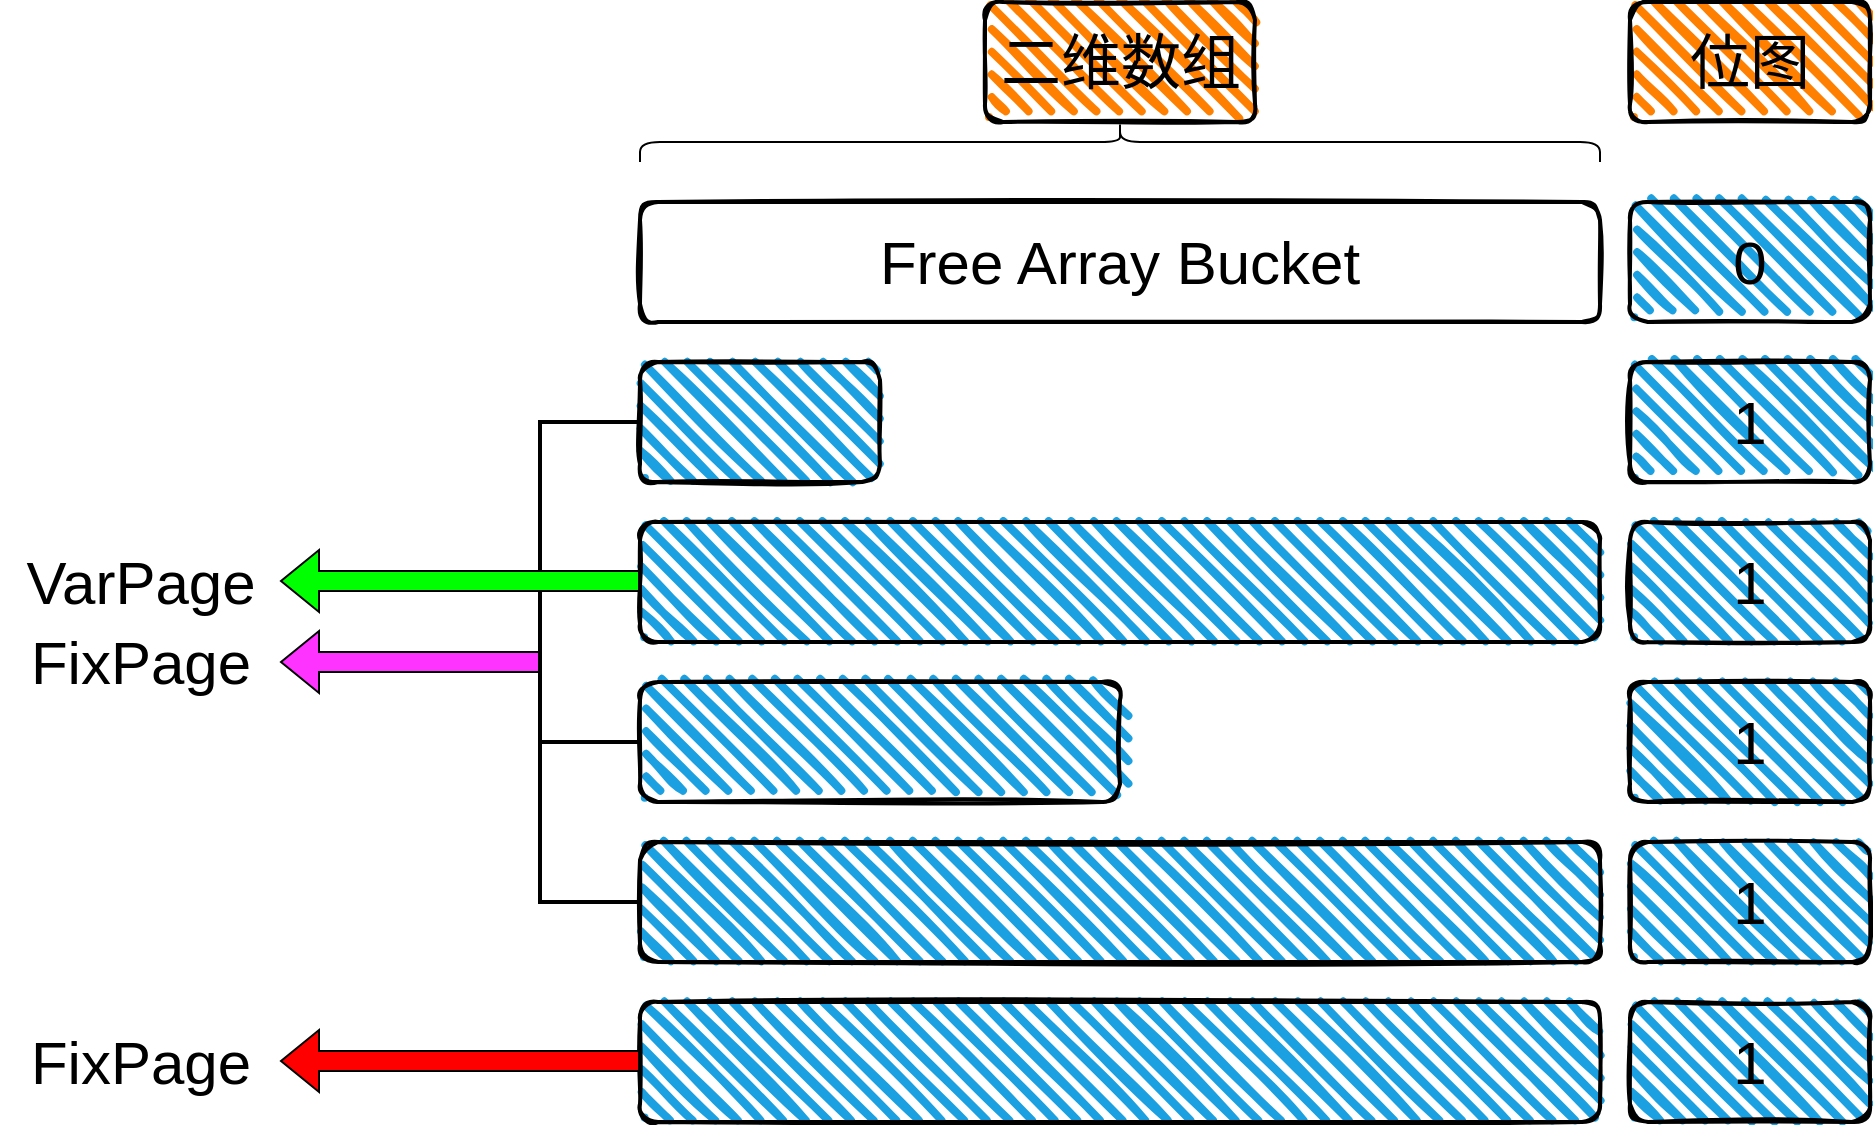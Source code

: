 <mxfile version="20.8.5" type="github">
  <diagram id="M6EHaw0311H0_tJGI7Wd" name="第 1 页">
    <mxGraphModel dx="1877" dy="582" grid="1" gridSize="10" guides="1" tooltips="1" connect="1" arrows="1" fold="1" page="1" pageScale="1" pageWidth="827" pageHeight="1169" math="0" shadow="0">
      <root>
        <mxCell id="0" />
        <mxCell id="1" parent="0" />
        <mxCell id="HAXV3gpLh5YKWVYcCZqq-2" value="二维数组" style="rounded=1;whiteSpace=wrap;html=1;strokeWidth=2;fillWeight=4;hachureGap=8;hachureAngle=45;fillColor=#FF8000;sketch=1;fontSize=30;" vertex="1" parent="1">
          <mxGeometry x="367.5" y="70" width="135" height="60" as="geometry" />
        </mxCell>
        <mxCell id="HAXV3gpLh5YKWVYcCZqq-3" value="" style="shape=curlyBracket;whiteSpace=wrap;html=1;rounded=1;labelPosition=left;verticalLabelPosition=middle;align=right;verticalAlign=middle;fontSize=30;rotation=90;" vertex="1" parent="1">
          <mxGeometry x="425" y="-100" width="20" height="480" as="geometry" />
        </mxCell>
        <mxCell id="HAXV3gpLh5YKWVYcCZqq-6" value="" style="rounded=1;whiteSpace=wrap;html=1;strokeWidth=2;fillWeight=4;hachureGap=8;hachureAngle=45;fillColor=#1ba1e2;sketch=1;fontSize=30;" vertex="1" parent="1">
          <mxGeometry x="195" y="250" width="120" height="60" as="geometry" />
        </mxCell>
        <mxCell id="HAXV3gpLh5YKWVYcCZqq-7" value="" style="rounded=1;whiteSpace=wrap;html=1;strokeWidth=2;fillWeight=4;hachureGap=8;hachureAngle=45;fillColor=#1ba1e2;sketch=1;fontSize=30;" vertex="1" parent="1">
          <mxGeometry x="195" y="490" width="480" height="60" as="geometry" />
        </mxCell>
        <mxCell id="HAXV3gpLh5YKWVYcCZqq-8" value="" style="rounded=1;whiteSpace=wrap;html=1;strokeWidth=2;fillWeight=4;hachureGap=8;hachureAngle=45;fillColor=#1ba1e2;sketch=1;fontSize=30;" vertex="1" parent="1">
          <mxGeometry x="195" y="570" width="480" height="60" as="geometry" />
        </mxCell>
        <mxCell id="HAXV3gpLh5YKWVYcCZqq-9" value="" style="rounded=1;whiteSpace=wrap;html=1;strokeWidth=2;fillWeight=4;hachureGap=8;hachureAngle=45;fillColor=#1ba1e2;sketch=1;fontSize=30;" vertex="1" parent="1">
          <mxGeometry x="195" y="330" width="480" height="60" as="geometry" />
        </mxCell>
        <mxCell id="HAXV3gpLh5YKWVYcCZqq-11" value="" style="rounded=1;whiteSpace=wrap;html=1;strokeWidth=2;fillWeight=4;hachureGap=8;hachureAngle=45;fillColor=#1ba1e2;sketch=1;fontSize=30;" vertex="1" parent="1">
          <mxGeometry x="195" y="410" width="240" height="60" as="geometry" />
        </mxCell>
        <mxCell id="HAXV3gpLh5YKWVYcCZqq-23" value="" style="strokeWidth=2;html=1;shape=mxgraph.flowchart.annotation_1;align=left;pointerEvents=1;fontSize=30;" vertex="1" parent="1">
          <mxGeometry x="145" y="280" width="50" height="160" as="geometry" />
        </mxCell>
        <mxCell id="HAXV3gpLh5YKWVYcCZqq-24" value="" style="strokeWidth=2;html=1;shape=mxgraph.flowchart.annotation_1;align=left;pointerEvents=1;fontSize=30;" vertex="1" parent="1">
          <mxGeometry x="145" y="440" width="50" height="80" as="geometry" />
        </mxCell>
        <mxCell id="HAXV3gpLh5YKWVYcCZqq-30" value="" style="shape=flexArrow;endArrow=classic;html=1;rounded=0;fontSize=30;fillColor=#FF33FF;" edge="1" parent="1">
          <mxGeometry width="50" height="50" relative="1" as="geometry">
            <mxPoint x="145" y="400" as="sourcePoint" />
            <mxPoint x="15" y="400" as="targetPoint" />
          </mxGeometry>
        </mxCell>
        <mxCell id="HAXV3gpLh5YKWVYcCZqq-31" value="" style="shape=flexArrow;endArrow=classic;html=1;rounded=0;fontSize=30;fillColor=#00FF00;" edge="1" parent="1">
          <mxGeometry width="50" height="50" relative="1" as="geometry">
            <mxPoint x="195" y="359.5" as="sourcePoint" />
            <mxPoint x="15" y="359.5" as="targetPoint" />
          </mxGeometry>
        </mxCell>
        <mxCell id="HAXV3gpLh5YKWVYcCZqq-32" value="" style="shape=flexArrow;endArrow=classic;html=1;rounded=0;fontSize=30;fillColor=#FF0000;" edge="1" parent="1">
          <mxGeometry width="50" height="50" relative="1" as="geometry">
            <mxPoint x="195" y="599.5" as="sourcePoint" />
            <mxPoint x="15" y="599.5" as="targetPoint" />
          </mxGeometry>
        </mxCell>
        <mxCell id="HAXV3gpLh5YKWVYcCZqq-33" value="Free Array Bucket" style="rounded=1;whiteSpace=wrap;html=1;strokeWidth=2;fillWeight=4;hachureGap=8;hachureAngle=45;sketch=1;fontSize=30;" vertex="1" parent="1">
          <mxGeometry x="195" y="170" width="480" height="60" as="geometry" />
        </mxCell>
        <mxCell id="HAXV3gpLh5YKWVYcCZqq-34" value="VarPage" style="text;html=1;align=center;verticalAlign=middle;resizable=0;points=[];autosize=1;strokeColor=none;fillColor=none;fontSize=30;" vertex="1" parent="1">
          <mxGeometry x="-125" y="335" width="140" height="50" as="geometry" />
        </mxCell>
        <mxCell id="HAXV3gpLh5YKWVYcCZqq-35" value="FixPage" style="text;html=1;align=center;verticalAlign=middle;resizable=0;points=[];autosize=1;strokeColor=none;fillColor=none;fontSize=30;" vertex="1" parent="1">
          <mxGeometry x="-120" y="375" width="130" height="50" as="geometry" />
        </mxCell>
        <mxCell id="HAXV3gpLh5YKWVYcCZqq-37" value="FixPage" style="text;html=1;align=center;verticalAlign=middle;resizable=0;points=[];autosize=1;strokeColor=none;fillColor=none;fontSize=30;" vertex="1" parent="1">
          <mxGeometry x="-120" y="575" width="130" height="50" as="geometry" />
        </mxCell>
        <mxCell id="HAXV3gpLh5YKWVYcCZqq-38" value="0" style="rounded=1;whiteSpace=wrap;html=1;strokeWidth=2;fillWeight=4;hachureGap=8;hachureAngle=45;fillColor=#1ba1e2;sketch=1;fontSize=30;" vertex="1" parent="1">
          <mxGeometry x="690" y="170" width="120" height="60" as="geometry" />
        </mxCell>
        <mxCell id="HAXV3gpLh5YKWVYcCZqq-39" value="1" style="rounded=1;whiteSpace=wrap;html=1;strokeWidth=2;fillWeight=4;hachureGap=8;hachureAngle=45;fillColor=#1ba1e2;sketch=1;fontSize=30;" vertex="1" parent="1">
          <mxGeometry x="690" y="250" width="120" height="60" as="geometry" />
        </mxCell>
        <mxCell id="HAXV3gpLh5YKWVYcCZqq-40" value="1" style="rounded=1;whiteSpace=wrap;html=1;strokeWidth=2;fillWeight=4;hachureGap=8;hachureAngle=45;fillColor=#1ba1e2;sketch=1;fontSize=30;" vertex="1" parent="1">
          <mxGeometry x="690" y="330" width="120" height="60" as="geometry" />
        </mxCell>
        <mxCell id="HAXV3gpLh5YKWVYcCZqq-41" value="1" style="rounded=1;whiteSpace=wrap;html=1;strokeWidth=2;fillWeight=4;hachureGap=8;hachureAngle=45;fillColor=#1ba1e2;sketch=1;fontSize=30;" vertex="1" parent="1">
          <mxGeometry x="690" y="410" width="120" height="60" as="geometry" />
        </mxCell>
        <mxCell id="HAXV3gpLh5YKWVYcCZqq-42" value="1" style="rounded=1;whiteSpace=wrap;html=1;strokeWidth=2;fillWeight=4;hachureGap=8;hachureAngle=45;fillColor=#1ba1e2;sketch=1;fontSize=30;" vertex="1" parent="1">
          <mxGeometry x="690" y="490" width="120" height="60" as="geometry" />
        </mxCell>
        <mxCell id="HAXV3gpLh5YKWVYcCZqq-43" value="1" style="rounded=1;whiteSpace=wrap;html=1;strokeWidth=2;fillWeight=4;hachureGap=8;hachureAngle=45;fillColor=#1ba1e2;sketch=1;fontSize=30;" vertex="1" parent="1">
          <mxGeometry x="690" y="570" width="120" height="60" as="geometry" />
        </mxCell>
        <mxCell id="HAXV3gpLh5YKWVYcCZqq-46" value="位图" style="rounded=1;whiteSpace=wrap;html=1;strokeWidth=2;fillWeight=4;hachureGap=8;hachureAngle=45;fillColor=#FF8000;sketch=1;fontSize=30;" vertex="1" parent="1">
          <mxGeometry x="690" y="70" width="120" height="60" as="geometry" />
        </mxCell>
      </root>
    </mxGraphModel>
  </diagram>
</mxfile>

